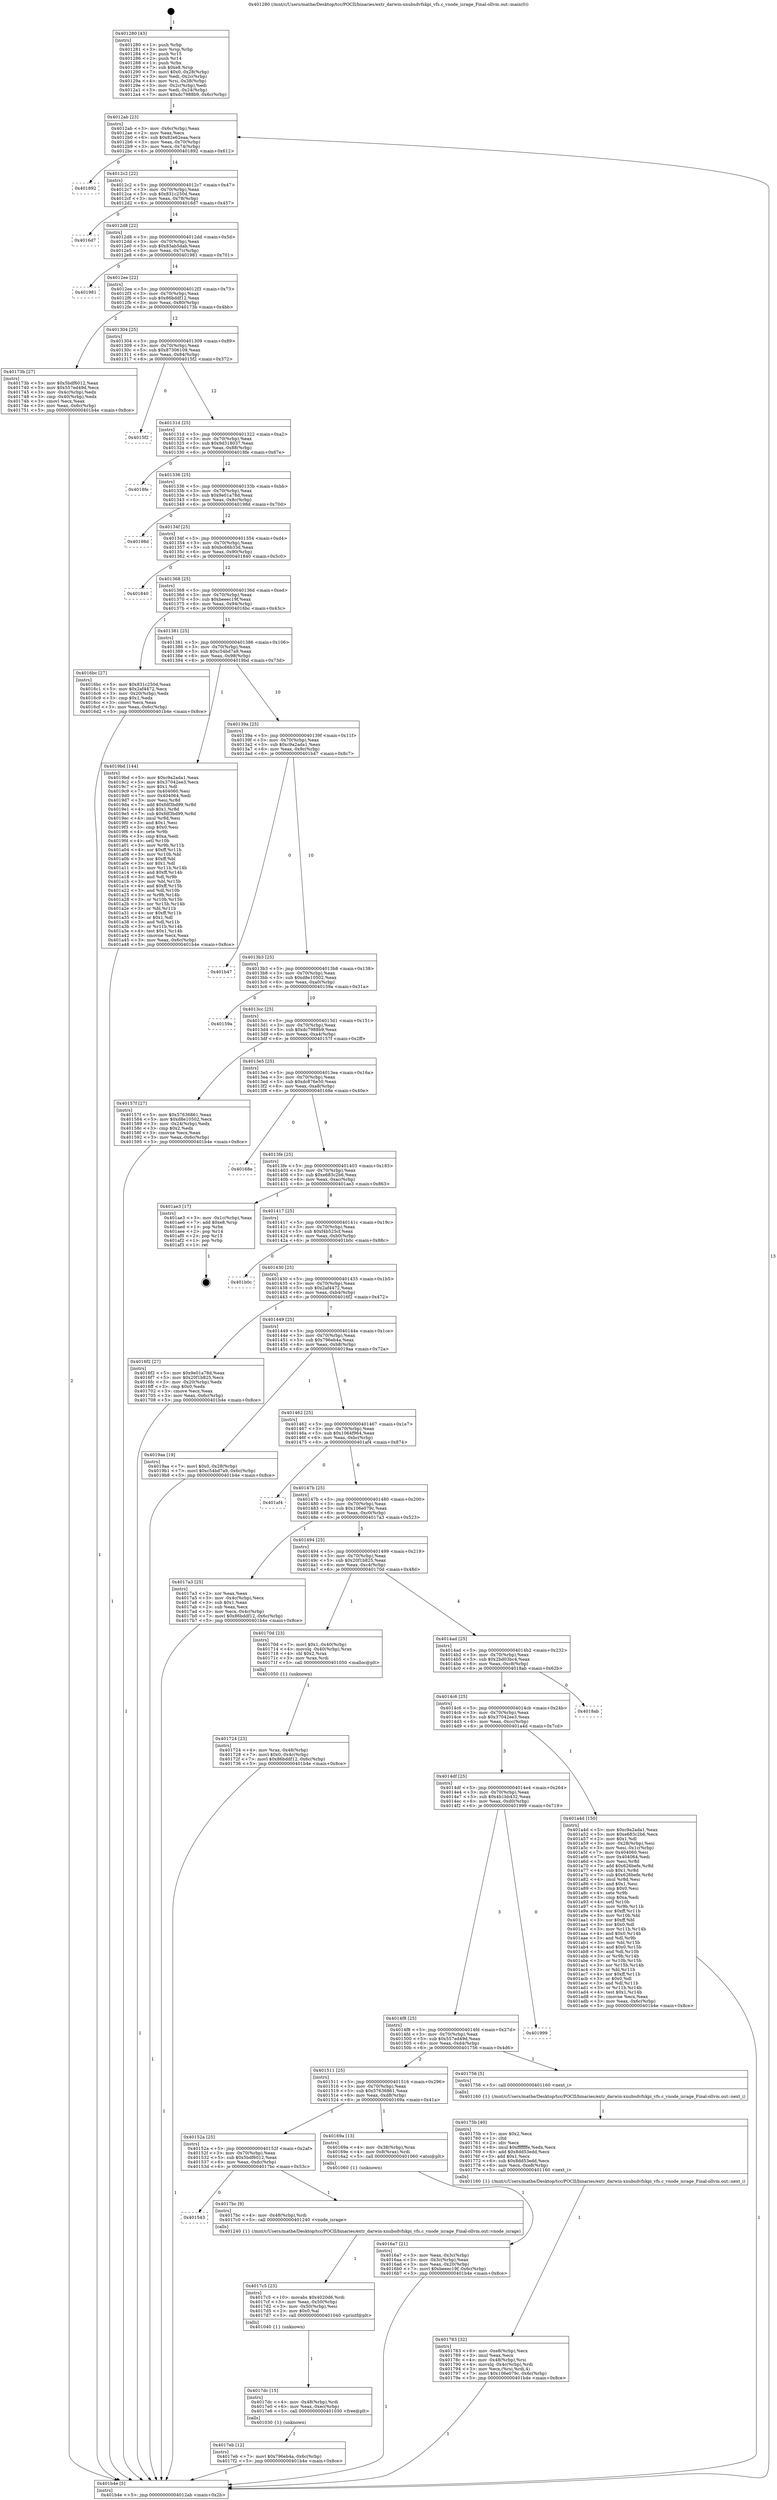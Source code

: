digraph "0x401280" {
  label = "0x401280 (/mnt/c/Users/mathe/Desktop/tcc/POCII/binaries/extr_darwin-xnubsdvfskpi_vfs.c_vnode_israge_Final-ollvm.out::main(0))"
  labelloc = "t"
  node[shape=record]

  Entry [label="",width=0.3,height=0.3,shape=circle,fillcolor=black,style=filled]
  "0x4012ab" [label="{
     0x4012ab [23]\l
     | [instrs]\l
     &nbsp;&nbsp;0x4012ab \<+3\>: mov -0x6c(%rbp),%eax\l
     &nbsp;&nbsp;0x4012ae \<+2\>: mov %eax,%ecx\l
     &nbsp;&nbsp;0x4012b0 \<+6\>: sub $0x82e62eaa,%ecx\l
     &nbsp;&nbsp;0x4012b6 \<+3\>: mov %eax,-0x70(%rbp)\l
     &nbsp;&nbsp;0x4012b9 \<+3\>: mov %ecx,-0x74(%rbp)\l
     &nbsp;&nbsp;0x4012bc \<+6\>: je 0000000000401892 \<main+0x612\>\l
  }"]
  "0x401892" [label="{
     0x401892\l
  }", style=dashed]
  "0x4012c2" [label="{
     0x4012c2 [22]\l
     | [instrs]\l
     &nbsp;&nbsp;0x4012c2 \<+5\>: jmp 00000000004012c7 \<main+0x47\>\l
     &nbsp;&nbsp;0x4012c7 \<+3\>: mov -0x70(%rbp),%eax\l
     &nbsp;&nbsp;0x4012ca \<+5\>: sub $0x831c250d,%eax\l
     &nbsp;&nbsp;0x4012cf \<+3\>: mov %eax,-0x78(%rbp)\l
     &nbsp;&nbsp;0x4012d2 \<+6\>: je 00000000004016d7 \<main+0x457\>\l
  }"]
  Exit [label="",width=0.3,height=0.3,shape=circle,fillcolor=black,style=filled,peripheries=2]
  "0x4016d7" [label="{
     0x4016d7\l
  }", style=dashed]
  "0x4012d8" [label="{
     0x4012d8 [22]\l
     | [instrs]\l
     &nbsp;&nbsp;0x4012d8 \<+5\>: jmp 00000000004012dd \<main+0x5d\>\l
     &nbsp;&nbsp;0x4012dd \<+3\>: mov -0x70(%rbp),%eax\l
     &nbsp;&nbsp;0x4012e0 \<+5\>: sub $0x83ab5dab,%eax\l
     &nbsp;&nbsp;0x4012e5 \<+3\>: mov %eax,-0x7c(%rbp)\l
     &nbsp;&nbsp;0x4012e8 \<+6\>: je 0000000000401981 \<main+0x701\>\l
  }"]
  "0x4017eb" [label="{
     0x4017eb [12]\l
     | [instrs]\l
     &nbsp;&nbsp;0x4017eb \<+7\>: movl $0x796eb4a,-0x6c(%rbp)\l
     &nbsp;&nbsp;0x4017f2 \<+5\>: jmp 0000000000401b4e \<main+0x8ce\>\l
  }"]
  "0x401981" [label="{
     0x401981\l
  }", style=dashed]
  "0x4012ee" [label="{
     0x4012ee [22]\l
     | [instrs]\l
     &nbsp;&nbsp;0x4012ee \<+5\>: jmp 00000000004012f3 \<main+0x73\>\l
     &nbsp;&nbsp;0x4012f3 \<+3\>: mov -0x70(%rbp),%eax\l
     &nbsp;&nbsp;0x4012f6 \<+5\>: sub $0x86bddf12,%eax\l
     &nbsp;&nbsp;0x4012fb \<+3\>: mov %eax,-0x80(%rbp)\l
     &nbsp;&nbsp;0x4012fe \<+6\>: je 000000000040173b \<main+0x4bb\>\l
  }"]
  "0x4017dc" [label="{
     0x4017dc [15]\l
     | [instrs]\l
     &nbsp;&nbsp;0x4017dc \<+4\>: mov -0x48(%rbp),%rdi\l
     &nbsp;&nbsp;0x4017e0 \<+6\>: mov %eax,-0xec(%rbp)\l
     &nbsp;&nbsp;0x4017e6 \<+5\>: call 0000000000401030 \<free@plt\>\l
     | [calls]\l
     &nbsp;&nbsp;0x401030 \{1\} (unknown)\l
  }"]
  "0x40173b" [label="{
     0x40173b [27]\l
     | [instrs]\l
     &nbsp;&nbsp;0x40173b \<+5\>: mov $0x5bdf6012,%eax\l
     &nbsp;&nbsp;0x401740 \<+5\>: mov $0x557ed49d,%ecx\l
     &nbsp;&nbsp;0x401745 \<+3\>: mov -0x4c(%rbp),%edx\l
     &nbsp;&nbsp;0x401748 \<+3\>: cmp -0x40(%rbp),%edx\l
     &nbsp;&nbsp;0x40174b \<+3\>: cmovl %ecx,%eax\l
     &nbsp;&nbsp;0x40174e \<+3\>: mov %eax,-0x6c(%rbp)\l
     &nbsp;&nbsp;0x401751 \<+5\>: jmp 0000000000401b4e \<main+0x8ce\>\l
  }"]
  "0x401304" [label="{
     0x401304 [25]\l
     | [instrs]\l
     &nbsp;&nbsp;0x401304 \<+5\>: jmp 0000000000401309 \<main+0x89\>\l
     &nbsp;&nbsp;0x401309 \<+3\>: mov -0x70(%rbp),%eax\l
     &nbsp;&nbsp;0x40130c \<+5\>: sub $0x87306109,%eax\l
     &nbsp;&nbsp;0x401311 \<+6\>: mov %eax,-0x84(%rbp)\l
     &nbsp;&nbsp;0x401317 \<+6\>: je 00000000004015f2 \<main+0x372\>\l
  }"]
  "0x4017c5" [label="{
     0x4017c5 [23]\l
     | [instrs]\l
     &nbsp;&nbsp;0x4017c5 \<+10\>: movabs $0x4020d6,%rdi\l
     &nbsp;&nbsp;0x4017cf \<+3\>: mov %eax,-0x50(%rbp)\l
     &nbsp;&nbsp;0x4017d2 \<+3\>: mov -0x50(%rbp),%esi\l
     &nbsp;&nbsp;0x4017d5 \<+2\>: mov $0x0,%al\l
     &nbsp;&nbsp;0x4017d7 \<+5\>: call 0000000000401040 \<printf@plt\>\l
     | [calls]\l
     &nbsp;&nbsp;0x401040 \{1\} (unknown)\l
  }"]
  "0x4015f2" [label="{
     0x4015f2\l
  }", style=dashed]
  "0x40131d" [label="{
     0x40131d [25]\l
     | [instrs]\l
     &nbsp;&nbsp;0x40131d \<+5\>: jmp 0000000000401322 \<main+0xa2\>\l
     &nbsp;&nbsp;0x401322 \<+3\>: mov -0x70(%rbp),%eax\l
     &nbsp;&nbsp;0x401325 \<+5\>: sub $0x9d318037,%eax\l
     &nbsp;&nbsp;0x40132a \<+6\>: mov %eax,-0x88(%rbp)\l
     &nbsp;&nbsp;0x401330 \<+6\>: je 00000000004018fe \<main+0x67e\>\l
  }"]
  "0x401543" [label="{
     0x401543\l
  }", style=dashed]
  "0x4018fe" [label="{
     0x4018fe\l
  }", style=dashed]
  "0x401336" [label="{
     0x401336 [25]\l
     | [instrs]\l
     &nbsp;&nbsp;0x401336 \<+5\>: jmp 000000000040133b \<main+0xbb\>\l
     &nbsp;&nbsp;0x40133b \<+3\>: mov -0x70(%rbp),%eax\l
     &nbsp;&nbsp;0x40133e \<+5\>: sub $0x9e01a78d,%eax\l
     &nbsp;&nbsp;0x401343 \<+6\>: mov %eax,-0x8c(%rbp)\l
     &nbsp;&nbsp;0x401349 \<+6\>: je 000000000040198d \<main+0x70d\>\l
  }"]
  "0x4017bc" [label="{
     0x4017bc [9]\l
     | [instrs]\l
     &nbsp;&nbsp;0x4017bc \<+4\>: mov -0x48(%rbp),%rdi\l
     &nbsp;&nbsp;0x4017c0 \<+5\>: call 0000000000401240 \<vnode_israge\>\l
     | [calls]\l
     &nbsp;&nbsp;0x401240 \{1\} (/mnt/c/Users/mathe/Desktop/tcc/POCII/binaries/extr_darwin-xnubsdvfskpi_vfs.c_vnode_israge_Final-ollvm.out::vnode_israge)\l
  }"]
  "0x40198d" [label="{
     0x40198d\l
  }", style=dashed]
  "0x40134f" [label="{
     0x40134f [25]\l
     | [instrs]\l
     &nbsp;&nbsp;0x40134f \<+5\>: jmp 0000000000401354 \<main+0xd4\>\l
     &nbsp;&nbsp;0x401354 \<+3\>: mov -0x70(%rbp),%eax\l
     &nbsp;&nbsp;0x401357 \<+5\>: sub $0xbc66b33d,%eax\l
     &nbsp;&nbsp;0x40135c \<+6\>: mov %eax,-0x90(%rbp)\l
     &nbsp;&nbsp;0x401362 \<+6\>: je 0000000000401840 \<main+0x5c0\>\l
  }"]
  "0x401783" [label="{
     0x401783 [32]\l
     | [instrs]\l
     &nbsp;&nbsp;0x401783 \<+6\>: mov -0xe8(%rbp),%ecx\l
     &nbsp;&nbsp;0x401789 \<+3\>: imul %eax,%ecx\l
     &nbsp;&nbsp;0x40178c \<+4\>: mov -0x48(%rbp),%rsi\l
     &nbsp;&nbsp;0x401790 \<+4\>: movslq -0x4c(%rbp),%rdi\l
     &nbsp;&nbsp;0x401794 \<+3\>: mov %ecx,(%rsi,%rdi,4)\l
     &nbsp;&nbsp;0x401797 \<+7\>: movl $0x106e079c,-0x6c(%rbp)\l
     &nbsp;&nbsp;0x40179e \<+5\>: jmp 0000000000401b4e \<main+0x8ce\>\l
  }"]
  "0x401840" [label="{
     0x401840\l
  }", style=dashed]
  "0x401368" [label="{
     0x401368 [25]\l
     | [instrs]\l
     &nbsp;&nbsp;0x401368 \<+5\>: jmp 000000000040136d \<main+0xed\>\l
     &nbsp;&nbsp;0x40136d \<+3\>: mov -0x70(%rbp),%eax\l
     &nbsp;&nbsp;0x401370 \<+5\>: sub $0xbeeec19f,%eax\l
     &nbsp;&nbsp;0x401375 \<+6\>: mov %eax,-0x94(%rbp)\l
     &nbsp;&nbsp;0x40137b \<+6\>: je 00000000004016bc \<main+0x43c\>\l
  }"]
  "0x40175b" [label="{
     0x40175b [40]\l
     | [instrs]\l
     &nbsp;&nbsp;0x40175b \<+5\>: mov $0x2,%ecx\l
     &nbsp;&nbsp;0x401760 \<+1\>: cltd\l
     &nbsp;&nbsp;0x401761 \<+2\>: idiv %ecx\l
     &nbsp;&nbsp;0x401763 \<+6\>: imul $0xfffffffe,%edx,%ecx\l
     &nbsp;&nbsp;0x401769 \<+6\>: add $0x8dd53edd,%ecx\l
     &nbsp;&nbsp;0x40176f \<+3\>: add $0x1,%ecx\l
     &nbsp;&nbsp;0x401772 \<+6\>: sub $0x8dd53edd,%ecx\l
     &nbsp;&nbsp;0x401778 \<+6\>: mov %ecx,-0xe8(%rbp)\l
     &nbsp;&nbsp;0x40177e \<+5\>: call 0000000000401160 \<next_i\>\l
     | [calls]\l
     &nbsp;&nbsp;0x401160 \{1\} (/mnt/c/Users/mathe/Desktop/tcc/POCII/binaries/extr_darwin-xnubsdvfskpi_vfs.c_vnode_israge_Final-ollvm.out::next_i)\l
  }"]
  "0x4016bc" [label="{
     0x4016bc [27]\l
     | [instrs]\l
     &nbsp;&nbsp;0x4016bc \<+5\>: mov $0x831c250d,%eax\l
     &nbsp;&nbsp;0x4016c1 \<+5\>: mov $0x2af4472,%ecx\l
     &nbsp;&nbsp;0x4016c6 \<+3\>: mov -0x20(%rbp),%edx\l
     &nbsp;&nbsp;0x4016c9 \<+3\>: cmp $0x1,%edx\l
     &nbsp;&nbsp;0x4016cc \<+3\>: cmovl %ecx,%eax\l
     &nbsp;&nbsp;0x4016cf \<+3\>: mov %eax,-0x6c(%rbp)\l
     &nbsp;&nbsp;0x4016d2 \<+5\>: jmp 0000000000401b4e \<main+0x8ce\>\l
  }"]
  "0x401381" [label="{
     0x401381 [25]\l
     | [instrs]\l
     &nbsp;&nbsp;0x401381 \<+5\>: jmp 0000000000401386 \<main+0x106\>\l
     &nbsp;&nbsp;0x401386 \<+3\>: mov -0x70(%rbp),%eax\l
     &nbsp;&nbsp;0x401389 \<+5\>: sub $0xc54bd7a9,%eax\l
     &nbsp;&nbsp;0x40138e \<+6\>: mov %eax,-0x98(%rbp)\l
     &nbsp;&nbsp;0x401394 \<+6\>: je 00000000004019bd \<main+0x73d\>\l
  }"]
  "0x401724" [label="{
     0x401724 [23]\l
     | [instrs]\l
     &nbsp;&nbsp;0x401724 \<+4\>: mov %rax,-0x48(%rbp)\l
     &nbsp;&nbsp;0x401728 \<+7\>: movl $0x0,-0x4c(%rbp)\l
     &nbsp;&nbsp;0x40172f \<+7\>: movl $0x86bddf12,-0x6c(%rbp)\l
     &nbsp;&nbsp;0x401736 \<+5\>: jmp 0000000000401b4e \<main+0x8ce\>\l
  }"]
  "0x4019bd" [label="{
     0x4019bd [144]\l
     | [instrs]\l
     &nbsp;&nbsp;0x4019bd \<+5\>: mov $0xc9a2ada1,%eax\l
     &nbsp;&nbsp;0x4019c2 \<+5\>: mov $0x37042ee3,%ecx\l
     &nbsp;&nbsp;0x4019c7 \<+2\>: mov $0x1,%dl\l
     &nbsp;&nbsp;0x4019c9 \<+7\>: mov 0x404060,%esi\l
     &nbsp;&nbsp;0x4019d0 \<+7\>: mov 0x404064,%edi\l
     &nbsp;&nbsp;0x4019d7 \<+3\>: mov %esi,%r8d\l
     &nbsp;&nbsp;0x4019da \<+7\>: add $0xfdf3bd99,%r8d\l
     &nbsp;&nbsp;0x4019e1 \<+4\>: sub $0x1,%r8d\l
     &nbsp;&nbsp;0x4019e5 \<+7\>: sub $0xfdf3bd99,%r8d\l
     &nbsp;&nbsp;0x4019ec \<+4\>: imul %r8d,%esi\l
     &nbsp;&nbsp;0x4019f0 \<+3\>: and $0x1,%esi\l
     &nbsp;&nbsp;0x4019f3 \<+3\>: cmp $0x0,%esi\l
     &nbsp;&nbsp;0x4019f6 \<+4\>: sete %r9b\l
     &nbsp;&nbsp;0x4019fa \<+3\>: cmp $0xa,%edi\l
     &nbsp;&nbsp;0x4019fd \<+4\>: setl %r10b\l
     &nbsp;&nbsp;0x401a01 \<+3\>: mov %r9b,%r11b\l
     &nbsp;&nbsp;0x401a04 \<+4\>: xor $0xff,%r11b\l
     &nbsp;&nbsp;0x401a08 \<+3\>: mov %r10b,%bl\l
     &nbsp;&nbsp;0x401a0b \<+3\>: xor $0xff,%bl\l
     &nbsp;&nbsp;0x401a0e \<+3\>: xor $0x1,%dl\l
     &nbsp;&nbsp;0x401a11 \<+3\>: mov %r11b,%r14b\l
     &nbsp;&nbsp;0x401a14 \<+4\>: and $0xff,%r14b\l
     &nbsp;&nbsp;0x401a18 \<+3\>: and %dl,%r9b\l
     &nbsp;&nbsp;0x401a1b \<+3\>: mov %bl,%r15b\l
     &nbsp;&nbsp;0x401a1e \<+4\>: and $0xff,%r15b\l
     &nbsp;&nbsp;0x401a22 \<+3\>: and %dl,%r10b\l
     &nbsp;&nbsp;0x401a25 \<+3\>: or %r9b,%r14b\l
     &nbsp;&nbsp;0x401a28 \<+3\>: or %r10b,%r15b\l
     &nbsp;&nbsp;0x401a2b \<+3\>: xor %r15b,%r14b\l
     &nbsp;&nbsp;0x401a2e \<+3\>: or %bl,%r11b\l
     &nbsp;&nbsp;0x401a31 \<+4\>: xor $0xff,%r11b\l
     &nbsp;&nbsp;0x401a35 \<+3\>: or $0x1,%dl\l
     &nbsp;&nbsp;0x401a38 \<+3\>: and %dl,%r11b\l
     &nbsp;&nbsp;0x401a3b \<+3\>: or %r11b,%r14b\l
     &nbsp;&nbsp;0x401a3e \<+4\>: test $0x1,%r14b\l
     &nbsp;&nbsp;0x401a42 \<+3\>: cmovne %ecx,%eax\l
     &nbsp;&nbsp;0x401a45 \<+3\>: mov %eax,-0x6c(%rbp)\l
     &nbsp;&nbsp;0x401a48 \<+5\>: jmp 0000000000401b4e \<main+0x8ce\>\l
  }"]
  "0x40139a" [label="{
     0x40139a [25]\l
     | [instrs]\l
     &nbsp;&nbsp;0x40139a \<+5\>: jmp 000000000040139f \<main+0x11f\>\l
     &nbsp;&nbsp;0x40139f \<+3\>: mov -0x70(%rbp),%eax\l
     &nbsp;&nbsp;0x4013a2 \<+5\>: sub $0xc9a2ada1,%eax\l
     &nbsp;&nbsp;0x4013a7 \<+6\>: mov %eax,-0x9c(%rbp)\l
     &nbsp;&nbsp;0x4013ad \<+6\>: je 0000000000401b47 \<main+0x8c7\>\l
  }"]
  "0x4016a7" [label="{
     0x4016a7 [21]\l
     | [instrs]\l
     &nbsp;&nbsp;0x4016a7 \<+3\>: mov %eax,-0x3c(%rbp)\l
     &nbsp;&nbsp;0x4016aa \<+3\>: mov -0x3c(%rbp),%eax\l
     &nbsp;&nbsp;0x4016ad \<+3\>: mov %eax,-0x20(%rbp)\l
     &nbsp;&nbsp;0x4016b0 \<+7\>: movl $0xbeeec19f,-0x6c(%rbp)\l
     &nbsp;&nbsp;0x4016b7 \<+5\>: jmp 0000000000401b4e \<main+0x8ce\>\l
  }"]
  "0x401b47" [label="{
     0x401b47\l
  }", style=dashed]
  "0x4013b3" [label="{
     0x4013b3 [25]\l
     | [instrs]\l
     &nbsp;&nbsp;0x4013b3 \<+5\>: jmp 00000000004013b8 \<main+0x138\>\l
     &nbsp;&nbsp;0x4013b8 \<+3\>: mov -0x70(%rbp),%eax\l
     &nbsp;&nbsp;0x4013bb \<+5\>: sub $0xd8e10502,%eax\l
     &nbsp;&nbsp;0x4013c0 \<+6\>: mov %eax,-0xa0(%rbp)\l
     &nbsp;&nbsp;0x4013c6 \<+6\>: je 000000000040159a \<main+0x31a\>\l
  }"]
  "0x40152a" [label="{
     0x40152a [25]\l
     | [instrs]\l
     &nbsp;&nbsp;0x40152a \<+5\>: jmp 000000000040152f \<main+0x2af\>\l
     &nbsp;&nbsp;0x40152f \<+3\>: mov -0x70(%rbp),%eax\l
     &nbsp;&nbsp;0x401532 \<+5\>: sub $0x5bdf6012,%eax\l
     &nbsp;&nbsp;0x401537 \<+6\>: mov %eax,-0xdc(%rbp)\l
     &nbsp;&nbsp;0x40153d \<+6\>: je 00000000004017bc \<main+0x53c\>\l
  }"]
  "0x40159a" [label="{
     0x40159a\l
  }", style=dashed]
  "0x4013cc" [label="{
     0x4013cc [25]\l
     | [instrs]\l
     &nbsp;&nbsp;0x4013cc \<+5\>: jmp 00000000004013d1 \<main+0x151\>\l
     &nbsp;&nbsp;0x4013d1 \<+3\>: mov -0x70(%rbp),%eax\l
     &nbsp;&nbsp;0x4013d4 \<+5\>: sub $0xdc7988b9,%eax\l
     &nbsp;&nbsp;0x4013d9 \<+6\>: mov %eax,-0xa4(%rbp)\l
     &nbsp;&nbsp;0x4013df \<+6\>: je 000000000040157f \<main+0x2ff\>\l
  }"]
  "0x40169a" [label="{
     0x40169a [13]\l
     | [instrs]\l
     &nbsp;&nbsp;0x40169a \<+4\>: mov -0x38(%rbp),%rax\l
     &nbsp;&nbsp;0x40169e \<+4\>: mov 0x8(%rax),%rdi\l
     &nbsp;&nbsp;0x4016a2 \<+5\>: call 0000000000401060 \<atoi@plt\>\l
     | [calls]\l
     &nbsp;&nbsp;0x401060 \{1\} (unknown)\l
  }"]
  "0x40157f" [label="{
     0x40157f [27]\l
     | [instrs]\l
     &nbsp;&nbsp;0x40157f \<+5\>: mov $0x57636861,%eax\l
     &nbsp;&nbsp;0x401584 \<+5\>: mov $0xd8e10502,%ecx\l
     &nbsp;&nbsp;0x401589 \<+3\>: mov -0x24(%rbp),%edx\l
     &nbsp;&nbsp;0x40158c \<+3\>: cmp $0x2,%edx\l
     &nbsp;&nbsp;0x40158f \<+3\>: cmovne %ecx,%eax\l
     &nbsp;&nbsp;0x401592 \<+3\>: mov %eax,-0x6c(%rbp)\l
     &nbsp;&nbsp;0x401595 \<+5\>: jmp 0000000000401b4e \<main+0x8ce\>\l
  }"]
  "0x4013e5" [label="{
     0x4013e5 [25]\l
     | [instrs]\l
     &nbsp;&nbsp;0x4013e5 \<+5\>: jmp 00000000004013ea \<main+0x16a\>\l
     &nbsp;&nbsp;0x4013ea \<+3\>: mov -0x70(%rbp),%eax\l
     &nbsp;&nbsp;0x4013ed \<+5\>: sub $0xdc876e50,%eax\l
     &nbsp;&nbsp;0x4013f2 \<+6\>: mov %eax,-0xa8(%rbp)\l
     &nbsp;&nbsp;0x4013f8 \<+6\>: je 000000000040168e \<main+0x40e\>\l
  }"]
  "0x401b4e" [label="{
     0x401b4e [5]\l
     | [instrs]\l
     &nbsp;&nbsp;0x401b4e \<+5\>: jmp 00000000004012ab \<main+0x2b\>\l
  }"]
  "0x401280" [label="{
     0x401280 [43]\l
     | [instrs]\l
     &nbsp;&nbsp;0x401280 \<+1\>: push %rbp\l
     &nbsp;&nbsp;0x401281 \<+3\>: mov %rsp,%rbp\l
     &nbsp;&nbsp;0x401284 \<+2\>: push %r15\l
     &nbsp;&nbsp;0x401286 \<+2\>: push %r14\l
     &nbsp;&nbsp;0x401288 \<+1\>: push %rbx\l
     &nbsp;&nbsp;0x401289 \<+7\>: sub $0xe8,%rsp\l
     &nbsp;&nbsp;0x401290 \<+7\>: movl $0x0,-0x28(%rbp)\l
     &nbsp;&nbsp;0x401297 \<+3\>: mov %edi,-0x2c(%rbp)\l
     &nbsp;&nbsp;0x40129a \<+4\>: mov %rsi,-0x38(%rbp)\l
     &nbsp;&nbsp;0x40129e \<+3\>: mov -0x2c(%rbp),%edi\l
     &nbsp;&nbsp;0x4012a1 \<+3\>: mov %edi,-0x24(%rbp)\l
     &nbsp;&nbsp;0x4012a4 \<+7\>: movl $0xdc7988b9,-0x6c(%rbp)\l
  }"]
  "0x401511" [label="{
     0x401511 [25]\l
     | [instrs]\l
     &nbsp;&nbsp;0x401511 \<+5\>: jmp 0000000000401516 \<main+0x296\>\l
     &nbsp;&nbsp;0x401516 \<+3\>: mov -0x70(%rbp),%eax\l
     &nbsp;&nbsp;0x401519 \<+5\>: sub $0x57636861,%eax\l
     &nbsp;&nbsp;0x40151e \<+6\>: mov %eax,-0xd8(%rbp)\l
     &nbsp;&nbsp;0x401524 \<+6\>: je 000000000040169a \<main+0x41a\>\l
  }"]
  "0x40168e" [label="{
     0x40168e\l
  }", style=dashed]
  "0x4013fe" [label="{
     0x4013fe [25]\l
     | [instrs]\l
     &nbsp;&nbsp;0x4013fe \<+5\>: jmp 0000000000401403 \<main+0x183\>\l
     &nbsp;&nbsp;0x401403 \<+3\>: mov -0x70(%rbp),%eax\l
     &nbsp;&nbsp;0x401406 \<+5\>: sub $0xe683c2b6,%eax\l
     &nbsp;&nbsp;0x40140b \<+6\>: mov %eax,-0xac(%rbp)\l
     &nbsp;&nbsp;0x401411 \<+6\>: je 0000000000401ae3 \<main+0x863\>\l
  }"]
  "0x401756" [label="{
     0x401756 [5]\l
     | [instrs]\l
     &nbsp;&nbsp;0x401756 \<+5\>: call 0000000000401160 \<next_i\>\l
     | [calls]\l
     &nbsp;&nbsp;0x401160 \{1\} (/mnt/c/Users/mathe/Desktop/tcc/POCII/binaries/extr_darwin-xnubsdvfskpi_vfs.c_vnode_israge_Final-ollvm.out::next_i)\l
  }"]
  "0x401ae3" [label="{
     0x401ae3 [17]\l
     | [instrs]\l
     &nbsp;&nbsp;0x401ae3 \<+3\>: mov -0x1c(%rbp),%eax\l
     &nbsp;&nbsp;0x401ae6 \<+7\>: add $0xe8,%rsp\l
     &nbsp;&nbsp;0x401aed \<+1\>: pop %rbx\l
     &nbsp;&nbsp;0x401aee \<+2\>: pop %r14\l
     &nbsp;&nbsp;0x401af0 \<+2\>: pop %r15\l
     &nbsp;&nbsp;0x401af2 \<+1\>: pop %rbp\l
     &nbsp;&nbsp;0x401af3 \<+1\>: ret\l
  }"]
  "0x401417" [label="{
     0x401417 [25]\l
     | [instrs]\l
     &nbsp;&nbsp;0x401417 \<+5\>: jmp 000000000040141c \<main+0x19c\>\l
     &nbsp;&nbsp;0x40141c \<+3\>: mov -0x70(%rbp),%eax\l
     &nbsp;&nbsp;0x40141f \<+5\>: sub $0xf4b525cf,%eax\l
     &nbsp;&nbsp;0x401424 \<+6\>: mov %eax,-0xb0(%rbp)\l
     &nbsp;&nbsp;0x40142a \<+6\>: je 0000000000401b0c \<main+0x88c\>\l
  }"]
  "0x4014f8" [label="{
     0x4014f8 [25]\l
     | [instrs]\l
     &nbsp;&nbsp;0x4014f8 \<+5\>: jmp 00000000004014fd \<main+0x27d\>\l
     &nbsp;&nbsp;0x4014fd \<+3\>: mov -0x70(%rbp),%eax\l
     &nbsp;&nbsp;0x401500 \<+5\>: sub $0x557ed49d,%eax\l
     &nbsp;&nbsp;0x401505 \<+6\>: mov %eax,-0xd4(%rbp)\l
     &nbsp;&nbsp;0x40150b \<+6\>: je 0000000000401756 \<main+0x4d6\>\l
  }"]
  "0x401b0c" [label="{
     0x401b0c\l
  }", style=dashed]
  "0x401430" [label="{
     0x401430 [25]\l
     | [instrs]\l
     &nbsp;&nbsp;0x401430 \<+5\>: jmp 0000000000401435 \<main+0x1b5\>\l
     &nbsp;&nbsp;0x401435 \<+3\>: mov -0x70(%rbp),%eax\l
     &nbsp;&nbsp;0x401438 \<+5\>: sub $0x2af4472,%eax\l
     &nbsp;&nbsp;0x40143d \<+6\>: mov %eax,-0xb4(%rbp)\l
     &nbsp;&nbsp;0x401443 \<+6\>: je 00000000004016f2 \<main+0x472\>\l
  }"]
  "0x401999" [label="{
     0x401999\l
  }", style=dashed]
  "0x4016f2" [label="{
     0x4016f2 [27]\l
     | [instrs]\l
     &nbsp;&nbsp;0x4016f2 \<+5\>: mov $0x9e01a78d,%eax\l
     &nbsp;&nbsp;0x4016f7 \<+5\>: mov $0x20f1b825,%ecx\l
     &nbsp;&nbsp;0x4016fc \<+3\>: mov -0x20(%rbp),%edx\l
     &nbsp;&nbsp;0x4016ff \<+3\>: cmp $0x0,%edx\l
     &nbsp;&nbsp;0x401702 \<+3\>: cmove %ecx,%eax\l
     &nbsp;&nbsp;0x401705 \<+3\>: mov %eax,-0x6c(%rbp)\l
     &nbsp;&nbsp;0x401708 \<+5\>: jmp 0000000000401b4e \<main+0x8ce\>\l
  }"]
  "0x401449" [label="{
     0x401449 [25]\l
     | [instrs]\l
     &nbsp;&nbsp;0x401449 \<+5\>: jmp 000000000040144e \<main+0x1ce\>\l
     &nbsp;&nbsp;0x40144e \<+3\>: mov -0x70(%rbp),%eax\l
     &nbsp;&nbsp;0x401451 \<+5\>: sub $0x796eb4a,%eax\l
     &nbsp;&nbsp;0x401456 \<+6\>: mov %eax,-0xb8(%rbp)\l
     &nbsp;&nbsp;0x40145c \<+6\>: je 00000000004019aa \<main+0x72a\>\l
  }"]
  "0x4014df" [label="{
     0x4014df [25]\l
     | [instrs]\l
     &nbsp;&nbsp;0x4014df \<+5\>: jmp 00000000004014e4 \<main+0x264\>\l
     &nbsp;&nbsp;0x4014e4 \<+3\>: mov -0x70(%rbp),%eax\l
     &nbsp;&nbsp;0x4014e7 \<+5\>: sub $0x4b1bb432,%eax\l
     &nbsp;&nbsp;0x4014ec \<+6\>: mov %eax,-0xd0(%rbp)\l
     &nbsp;&nbsp;0x4014f2 \<+6\>: je 0000000000401999 \<main+0x719\>\l
  }"]
  "0x4019aa" [label="{
     0x4019aa [19]\l
     | [instrs]\l
     &nbsp;&nbsp;0x4019aa \<+7\>: movl $0x0,-0x28(%rbp)\l
     &nbsp;&nbsp;0x4019b1 \<+7\>: movl $0xc54bd7a9,-0x6c(%rbp)\l
     &nbsp;&nbsp;0x4019b8 \<+5\>: jmp 0000000000401b4e \<main+0x8ce\>\l
  }"]
  "0x401462" [label="{
     0x401462 [25]\l
     | [instrs]\l
     &nbsp;&nbsp;0x401462 \<+5\>: jmp 0000000000401467 \<main+0x1e7\>\l
     &nbsp;&nbsp;0x401467 \<+3\>: mov -0x70(%rbp),%eax\l
     &nbsp;&nbsp;0x40146a \<+5\>: sub $0x1064f964,%eax\l
     &nbsp;&nbsp;0x40146f \<+6\>: mov %eax,-0xbc(%rbp)\l
     &nbsp;&nbsp;0x401475 \<+6\>: je 0000000000401af4 \<main+0x874\>\l
  }"]
  "0x401a4d" [label="{
     0x401a4d [150]\l
     | [instrs]\l
     &nbsp;&nbsp;0x401a4d \<+5\>: mov $0xc9a2ada1,%eax\l
     &nbsp;&nbsp;0x401a52 \<+5\>: mov $0xe683c2b6,%ecx\l
     &nbsp;&nbsp;0x401a57 \<+2\>: mov $0x1,%dl\l
     &nbsp;&nbsp;0x401a59 \<+3\>: mov -0x28(%rbp),%esi\l
     &nbsp;&nbsp;0x401a5c \<+3\>: mov %esi,-0x1c(%rbp)\l
     &nbsp;&nbsp;0x401a5f \<+7\>: mov 0x404060,%esi\l
     &nbsp;&nbsp;0x401a66 \<+7\>: mov 0x404064,%edi\l
     &nbsp;&nbsp;0x401a6d \<+3\>: mov %esi,%r8d\l
     &nbsp;&nbsp;0x401a70 \<+7\>: add $0x626befe,%r8d\l
     &nbsp;&nbsp;0x401a77 \<+4\>: sub $0x1,%r8d\l
     &nbsp;&nbsp;0x401a7b \<+7\>: sub $0x626befe,%r8d\l
     &nbsp;&nbsp;0x401a82 \<+4\>: imul %r8d,%esi\l
     &nbsp;&nbsp;0x401a86 \<+3\>: and $0x1,%esi\l
     &nbsp;&nbsp;0x401a89 \<+3\>: cmp $0x0,%esi\l
     &nbsp;&nbsp;0x401a8c \<+4\>: sete %r9b\l
     &nbsp;&nbsp;0x401a90 \<+3\>: cmp $0xa,%edi\l
     &nbsp;&nbsp;0x401a93 \<+4\>: setl %r10b\l
     &nbsp;&nbsp;0x401a97 \<+3\>: mov %r9b,%r11b\l
     &nbsp;&nbsp;0x401a9a \<+4\>: xor $0xff,%r11b\l
     &nbsp;&nbsp;0x401a9e \<+3\>: mov %r10b,%bl\l
     &nbsp;&nbsp;0x401aa1 \<+3\>: xor $0xff,%bl\l
     &nbsp;&nbsp;0x401aa4 \<+3\>: xor $0x0,%dl\l
     &nbsp;&nbsp;0x401aa7 \<+3\>: mov %r11b,%r14b\l
     &nbsp;&nbsp;0x401aaa \<+4\>: and $0x0,%r14b\l
     &nbsp;&nbsp;0x401aae \<+3\>: and %dl,%r9b\l
     &nbsp;&nbsp;0x401ab1 \<+3\>: mov %bl,%r15b\l
     &nbsp;&nbsp;0x401ab4 \<+4\>: and $0x0,%r15b\l
     &nbsp;&nbsp;0x401ab8 \<+3\>: and %dl,%r10b\l
     &nbsp;&nbsp;0x401abb \<+3\>: or %r9b,%r14b\l
     &nbsp;&nbsp;0x401abe \<+3\>: or %r10b,%r15b\l
     &nbsp;&nbsp;0x401ac1 \<+3\>: xor %r15b,%r14b\l
     &nbsp;&nbsp;0x401ac4 \<+3\>: or %bl,%r11b\l
     &nbsp;&nbsp;0x401ac7 \<+4\>: xor $0xff,%r11b\l
     &nbsp;&nbsp;0x401acb \<+3\>: or $0x0,%dl\l
     &nbsp;&nbsp;0x401ace \<+3\>: and %dl,%r11b\l
     &nbsp;&nbsp;0x401ad1 \<+3\>: or %r11b,%r14b\l
     &nbsp;&nbsp;0x401ad4 \<+4\>: test $0x1,%r14b\l
     &nbsp;&nbsp;0x401ad8 \<+3\>: cmovne %ecx,%eax\l
     &nbsp;&nbsp;0x401adb \<+3\>: mov %eax,-0x6c(%rbp)\l
     &nbsp;&nbsp;0x401ade \<+5\>: jmp 0000000000401b4e \<main+0x8ce\>\l
  }"]
  "0x401af4" [label="{
     0x401af4\l
  }", style=dashed]
  "0x40147b" [label="{
     0x40147b [25]\l
     | [instrs]\l
     &nbsp;&nbsp;0x40147b \<+5\>: jmp 0000000000401480 \<main+0x200\>\l
     &nbsp;&nbsp;0x401480 \<+3\>: mov -0x70(%rbp),%eax\l
     &nbsp;&nbsp;0x401483 \<+5\>: sub $0x106e079c,%eax\l
     &nbsp;&nbsp;0x401488 \<+6\>: mov %eax,-0xc0(%rbp)\l
     &nbsp;&nbsp;0x40148e \<+6\>: je 00000000004017a3 \<main+0x523\>\l
  }"]
  "0x4014c6" [label="{
     0x4014c6 [25]\l
     | [instrs]\l
     &nbsp;&nbsp;0x4014c6 \<+5\>: jmp 00000000004014cb \<main+0x24b\>\l
     &nbsp;&nbsp;0x4014cb \<+3\>: mov -0x70(%rbp),%eax\l
     &nbsp;&nbsp;0x4014ce \<+5\>: sub $0x37042ee3,%eax\l
     &nbsp;&nbsp;0x4014d3 \<+6\>: mov %eax,-0xcc(%rbp)\l
     &nbsp;&nbsp;0x4014d9 \<+6\>: je 0000000000401a4d \<main+0x7cd\>\l
  }"]
  "0x4017a3" [label="{
     0x4017a3 [25]\l
     | [instrs]\l
     &nbsp;&nbsp;0x4017a3 \<+2\>: xor %eax,%eax\l
     &nbsp;&nbsp;0x4017a5 \<+3\>: mov -0x4c(%rbp),%ecx\l
     &nbsp;&nbsp;0x4017a8 \<+3\>: sub $0x1,%eax\l
     &nbsp;&nbsp;0x4017ab \<+2\>: sub %eax,%ecx\l
     &nbsp;&nbsp;0x4017ad \<+3\>: mov %ecx,-0x4c(%rbp)\l
     &nbsp;&nbsp;0x4017b0 \<+7\>: movl $0x86bddf12,-0x6c(%rbp)\l
     &nbsp;&nbsp;0x4017b7 \<+5\>: jmp 0000000000401b4e \<main+0x8ce\>\l
  }"]
  "0x401494" [label="{
     0x401494 [25]\l
     | [instrs]\l
     &nbsp;&nbsp;0x401494 \<+5\>: jmp 0000000000401499 \<main+0x219\>\l
     &nbsp;&nbsp;0x401499 \<+3\>: mov -0x70(%rbp),%eax\l
     &nbsp;&nbsp;0x40149c \<+5\>: sub $0x20f1b825,%eax\l
     &nbsp;&nbsp;0x4014a1 \<+6\>: mov %eax,-0xc4(%rbp)\l
     &nbsp;&nbsp;0x4014a7 \<+6\>: je 000000000040170d \<main+0x48d\>\l
  }"]
  "0x4018ab" [label="{
     0x4018ab\l
  }", style=dashed]
  "0x40170d" [label="{
     0x40170d [23]\l
     | [instrs]\l
     &nbsp;&nbsp;0x40170d \<+7\>: movl $0x1,-0x40(%rbp)\l
     &nbsp;&nbsp;0x401714 \<+4\>: movslq -0x40(%rbp),%rax\l
     &nbsp;&nbsp;0x401718 \<+4\>: shl $0x2,%rax\l
     &nbsp;&nbsp;0x40171c \<+3\>: mov %rax,%rdi\l
     &nbsp;&nbsp;0x40171f \<+5\>: call 0000000000401050 \<malloc@plt\>\l
     | [calls]\l
     &nbsp;&nbsp;0x401050 \{1\} (unknown)\l
  }"]
  "0x4014ad" [label="{
     0x4014ad [25]\l
     | [instrs]\l
     &nbsp;&nbsp;0x4014ad \<+5\>: jmp 00000000004014b2 \<main+0x232\>\l
     &nbsp;&nbsp;0x4014b2 \<+3\>: mov -0x70(%rbp),%eax\l
     &nbsp;&nbsp;0x4014b5 \<+5\>: sub $0x2bd03bc4,%eax\l
     &nbsp;&nbsp;0x4014ba \<+6\>: mov %eax,-0xc8(%rbp)\l
     &nbsp;&nbsp;0x4014c0 \<+6\>: je 00000000004018ab \<main+0x62b\>\l
  }"]
  Entry -> "0x401280" [label=" 1"]
  "0x4012ab" -> "0x401892" [label=" 0"]
  "0x4012ab" -> "0x4012c2" [label=" 14"]
  "0x401ae3" -> Exit [label=" 1"]
  "0x4012c2" -> "0x4016d7" [label=" 0"]
  "0x4012c2" -> "0x4012d8" [label=" 14"]
  "0x401a4d" -> "0x401b4e" [label=" 1"]
  "0x4012d8" -> "0x401981" [label=" 0"]
  "0x4012d8" -> "0x4012ee" [label=" 14"]
  "0x4019bd" -> "0x401b4e" [label=" 1"]
  "0x4012ee" -> "0x40173b" [label=" 2"]
  "0x4012ee" -> "0x401304" [label=" 12"]
  "0x4019aa" -> "0x401b4e" [label=" 1"]
  "0x401304" -> "0x4015f2" [label=" 0"]
  "0x401304" -> "0x40131d" [label=" 12"]
  "0x4017eb" -> "0x401b4e" [label=" 1"]
  "0x40131d" -> "0x4018fe" [label=" 0"]
  "0x40131d" -> "0x401336" [label=" 12"]
  "0x4017dc" -> "0x4017eb" [label=" 1"]
  "0x401336" -> "0x40198d" [label=" 0"]
  "0x401336" -> "0x40134f" [label=" 12"]
  "0x4017c5" -> "0x4017dc" [label=" 1"]
  "0x40134f" -> "0x401840" [label=" 0"]
  "0x40134f" -> "0x401368" [label=" 12"]
  "0x40152a" -> "0x401543" [label=" 0"]
  "0x401368" -> "0x4016bc" [label=" 1"]
  "0x401368" -> "0x401381" [label=" 11"]
  "0x40152a" -> "0x4017bc" [label=" 1"]
  "0x401381" -> "0x4019bd" [label=" 1"]
  "0x401381" -> "0x40139a" [label=" 10"]
  "0x4017bc" -> "0x4017c5" [label=" 1"]
  "0x40139a" -> "0x401b47" [label=" 0"]
  "0x40139a" -> "0x4013b3" [label=" 10"]
  "0x4017a3" -> "0x401b4e" [label=" 1"]
  "0x4013b3" -> "0x40159a" [label=" 0"]
  "0x4013b3" -> "0x4013cc" [label=" 10"]
  "0x401783" -> "0x401b4e" [label=" 1"]
  "0x4013cc" -> "0x40157f" [label=" 1"]
  "0x4013cc" -> "0x4013e5" [label=" 9"]
  "0x40157f" -> "0x401b4e" [label=" 1"]
  "0x401280" -> "0x4012ab" [label=" 1"]
  "0x401b4e" -> "0x4012ab" [label=" 13"]
  "0x40175b" -> "0x401783" [label=" 1"]
  "0x4013e5" -> "0x40168e" [label=" 0"]
  "0x4013e5" -> "0x4013fe" [label=" 9"]
  "0x40173b" -> "0x401b4e" [label=" 2"]
  "0x4013fe" -> "0x401ae3" [label=" 1"]
  "0x4013fe" -> "0x401417" [label=" 8"]
  "0x401724" -> "0x401b4e" [label=" 1"]
  "0x401417" -> "0x401b0c" [label=" 0"]
  "0x401417" -> "0x401430" [label=" 8"]
  "0x4016f2" -> "0x401b4e" [label=" 1"]
  "0x401430" -> "0x4016f2" [label=" 1"]
  "0x401430" -> "0x401449" [label=" 7"]
  "0x4016bc" -> "0x401b4e" [label=" 1"]
  "0x401449" -> "0x4019aa" [label=" 1"]
  "0x401449" -> "0x401462" [label=" 6"]
  "0x40169a" -> "0x4016a7" [label=" 1"]
  "0x401462" -> "0x401af4" [label=" 0"]
  "0x401462" -> "0x40147b" [label=" 6"]
  "0x401511" -> "0x40152a" [label=" 1"]
  "0x40147b" -> "0x4017a3" [label=" 1"]
  "0x40147b" -> "0x401494" [label=" 5"]
  "0x401756" -> "0x40175b" [label=" 1"]
  "0x401494" -> "0x40170d" [label=" 1"]
  "0x401494" -> "0x4014ad" [label=" 4"]
  "0x4014f8" -> "0x401511" [label=" 2"]
  "0x4014ad" -> "0x4018ab" [label=" 0"]
  "0x4014ad" -> "0x4014c6" [label=" 4"]
  "0x401511" -> "0x40169a" [label=" 1"]
  "0x4014c6" -> "0x401a4d" [label=" 1"]
  "0x4014c6" -> "0x4014df" [label=" 3"]
  "0x4016a7" -> "0x401b4e" [label=" 1"]
  "0x4014df" -> "0x401999" [label=" 0"]
  "0x4014df" -> "0x4014f8" [label=" 3"]
  "0x40170d" -> "0x401724" [label=" 1"]
  "0x4014f8" -> "0x401756" [label=" 1"]
}
